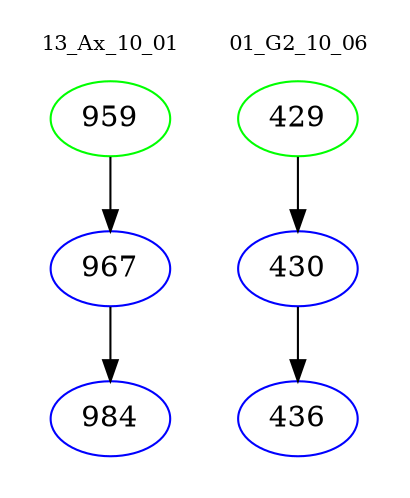 digraph{
subgraph cluster_0 {
color = white
label = "13_Ax_10_01";
fontsize=10;
T0_959 [label="959", color="green"]
T0_959 -> T0_967 [color="black"]
T0_967 [label="967", color="blue"]
T0_967 -> T0_984 [color="black"]
T0_984 [label="984", color="blue"]
}
subgraph cluster_1 {
color = white
label = "01_G2_10_06";
fontsize=10;
T1_429 [label="429", color="green"]
T1_429 -> T1_430 [color="black"]
T1_430 [label="430", color="blue"]
T1_430 -> T1_436 [color="black"]
T1_436 [label="436", color="blue"]
}
}
